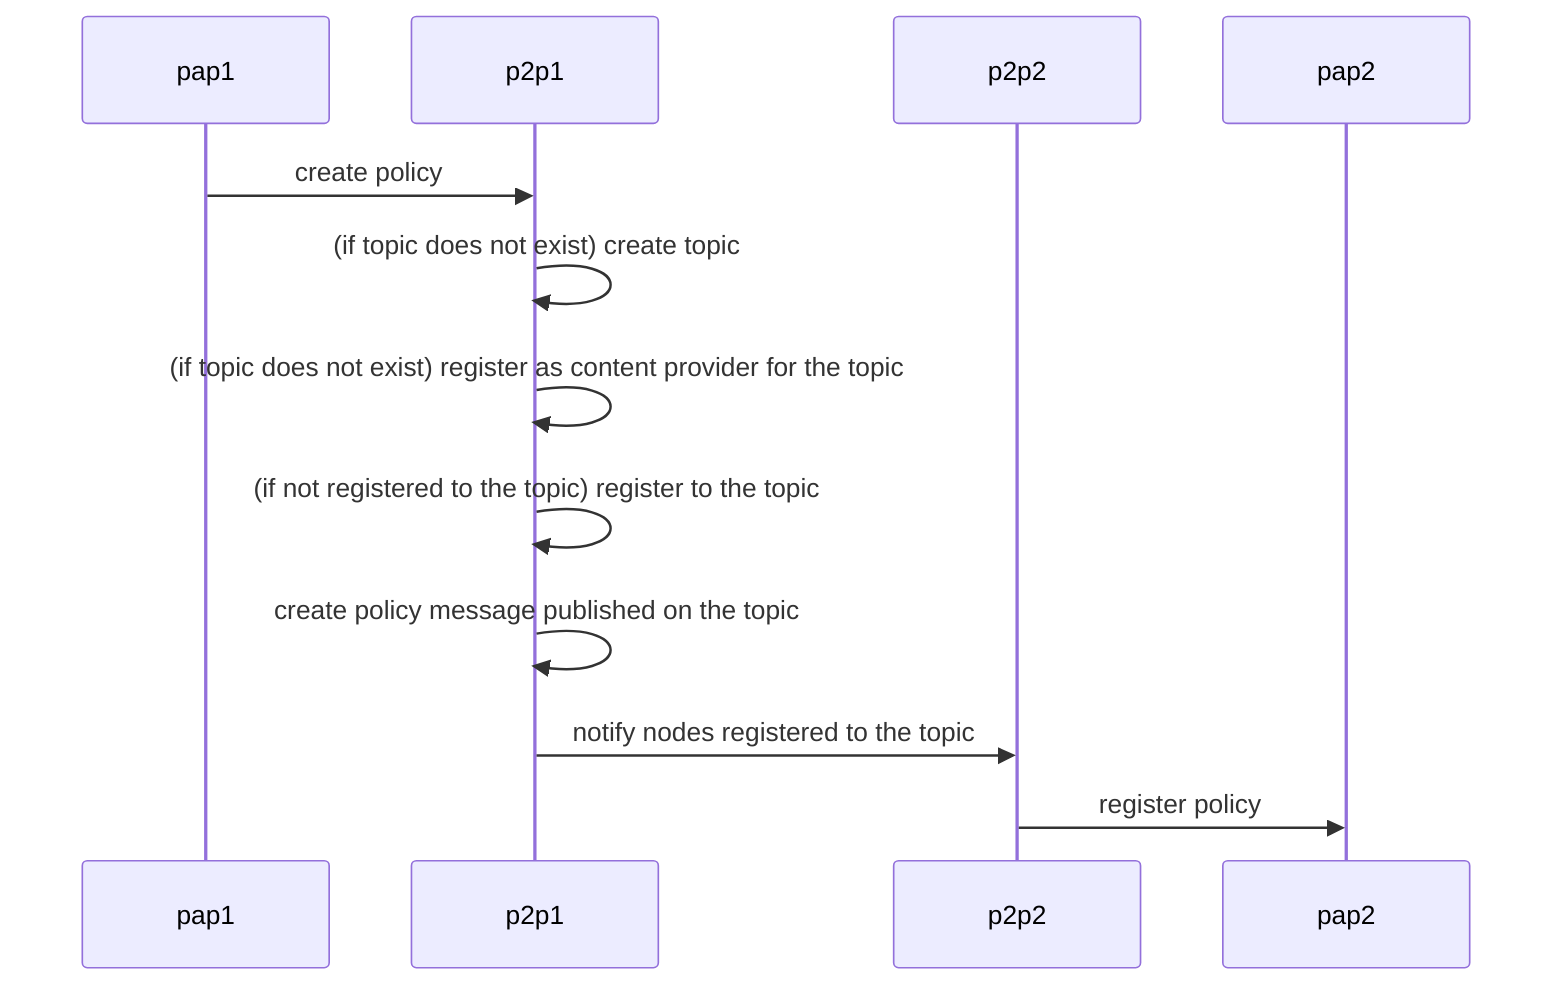 sequenceDiagram
    participant pap1
    participant p2p1
    participant p2p2
    participant pap2
    pap1->>p2p1: create policy
    p2p1->>p2p1: (if topic does not exist) create topic
    p2p1->>p2p1: (if topic does not exist) register as content provider for the topic
    p2p1->>p2p1: (if not registered to the topic) register to the topic
    p2p1->>p2p1: create policy message published on the topic
    p2p1->>p2p2: notify nodes registered to the topic
    p2p2->>pap2: register policy